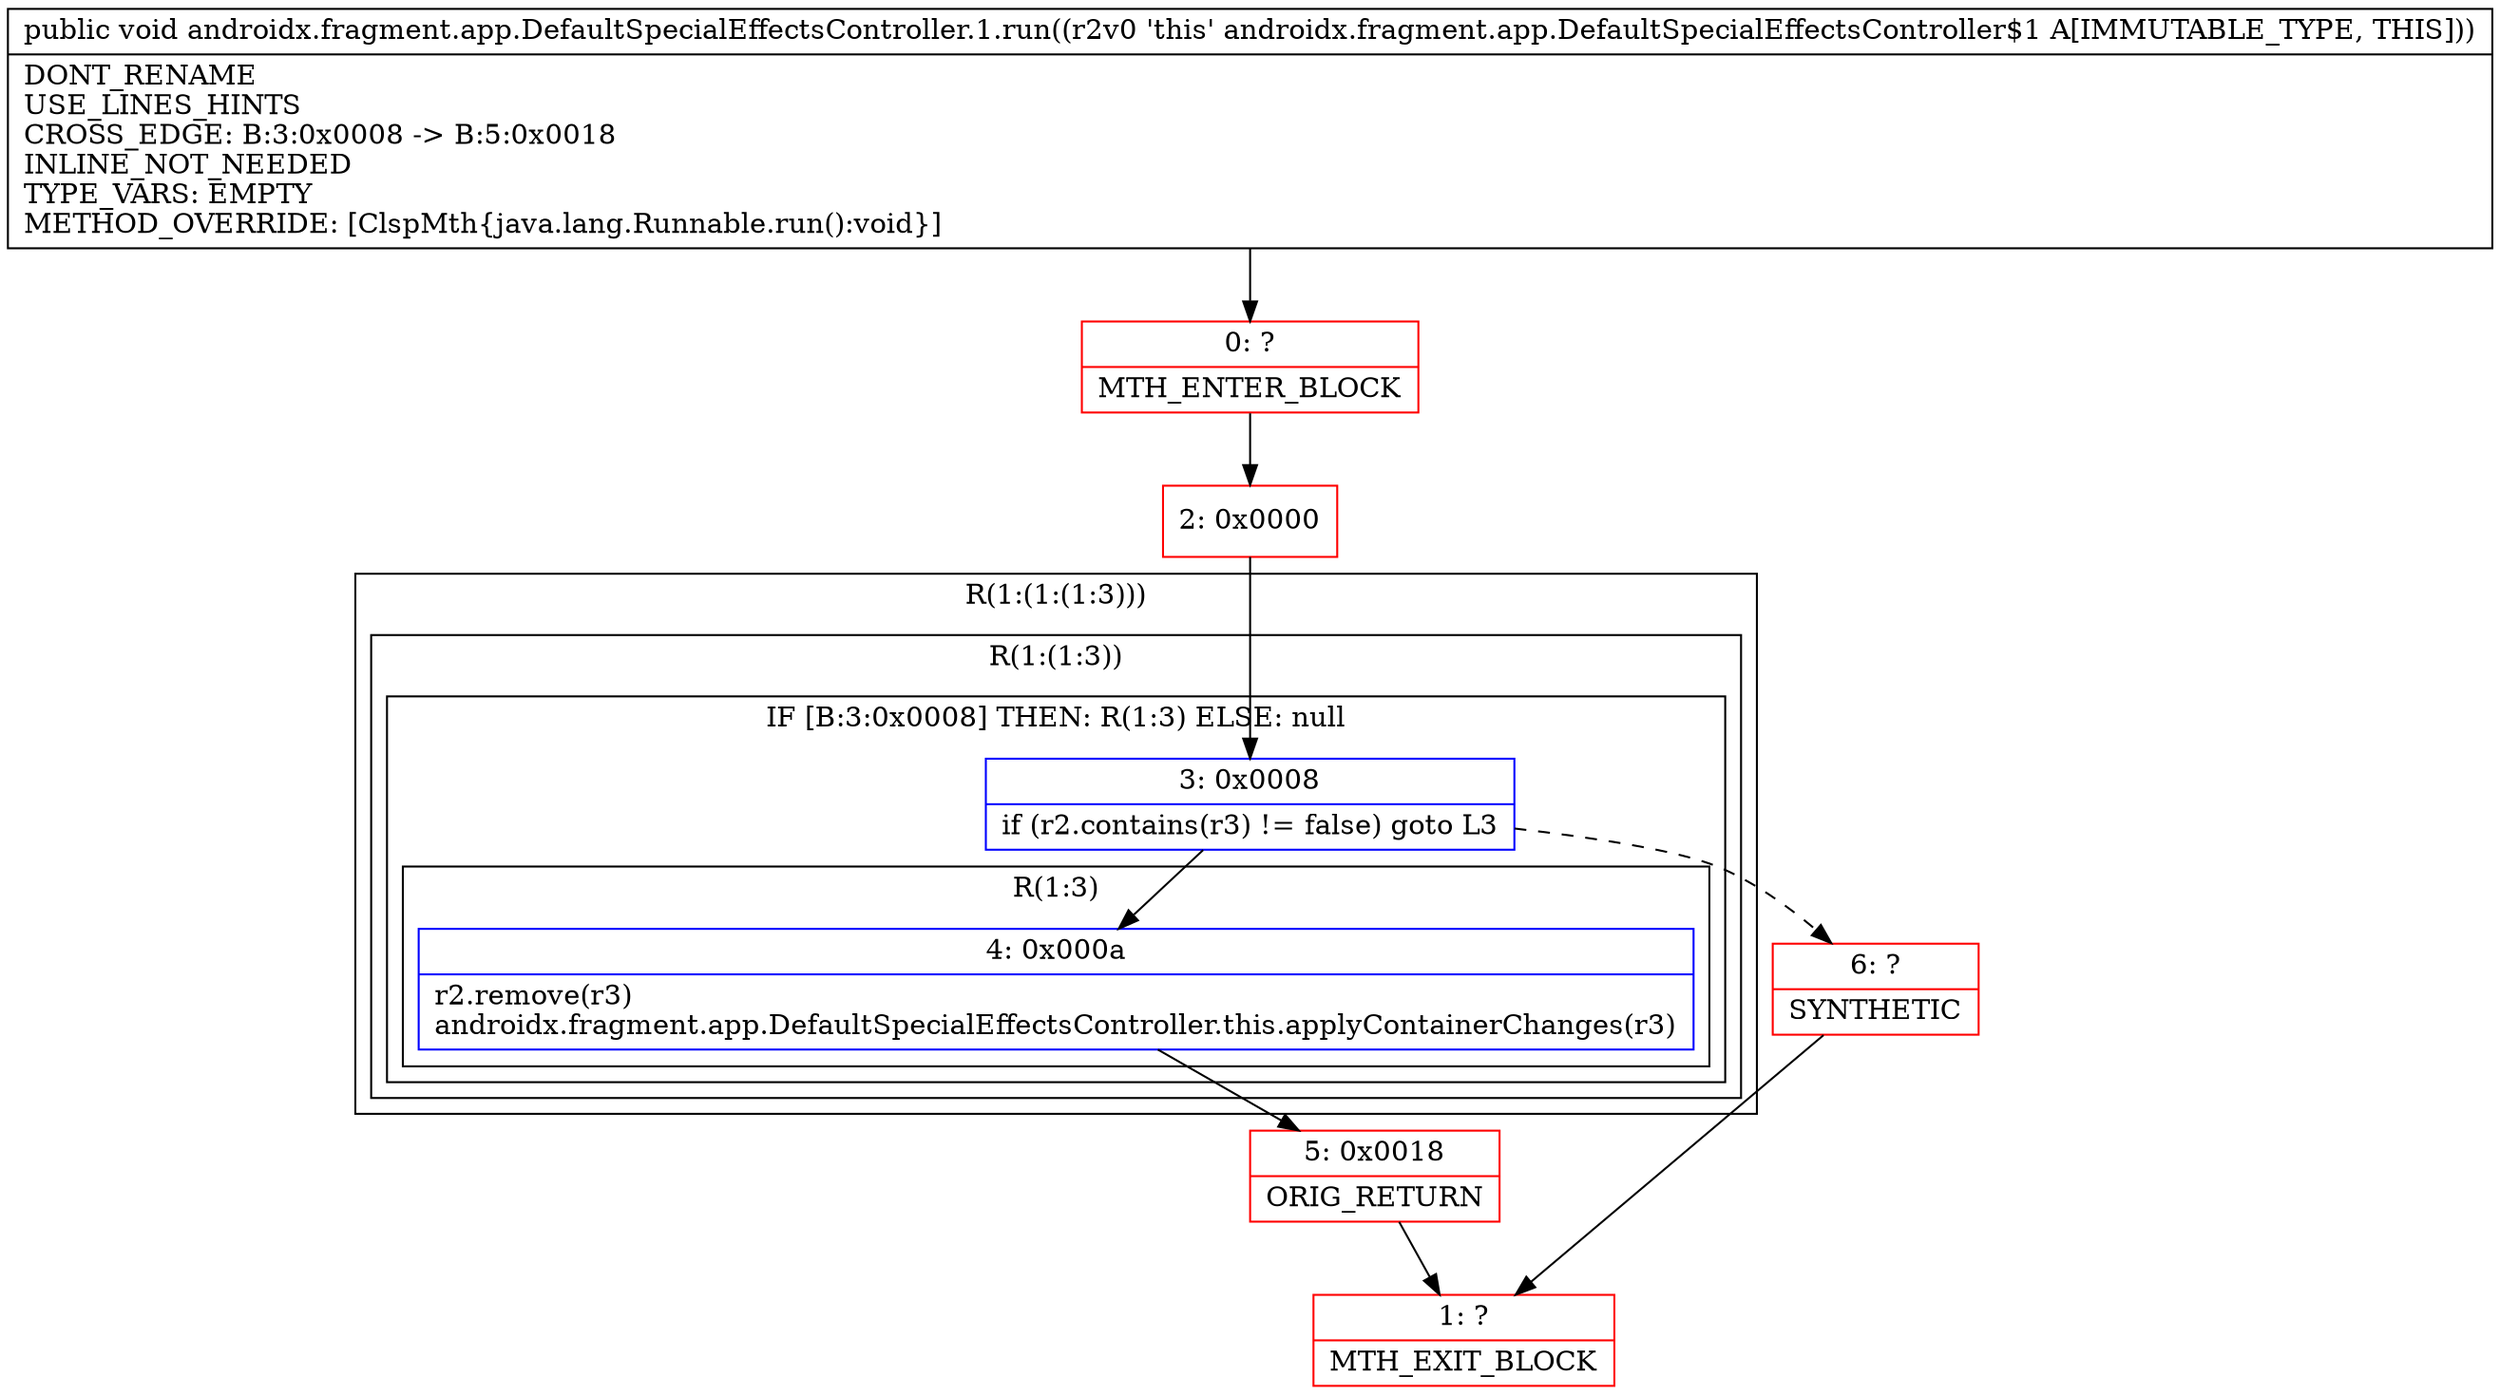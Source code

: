digraph "CFG forandroidx.fragment.app.DefaultSpecialEffectsController.1.run()V" {
subgraph cluster_Region_312460222 {
label = "R(1:(1:(1:3)))";
node [shape=record,color=blue];
subgraph cluster_Region_691327116 {
label = "R(1:(1:3))";
node [shape=record,color=blue];
subgraph cluster_IfRegion_2013052832 {
label = "IF [B:3:0x0008] THEN: R(1:3) ELSE: null";
node [shape=record,color=blue];
Node_3 [shape=record,label="{3\:\ 0x0008|if (r2.contains(r3) != false) goto L3\l}"];
subgraph cluster_Region_447765245 {
label = "R(1:3)";
node [shape=record,color=blue];
Node_4 [shape=record,label="{4\:\ 0x000a|r2.remove(r3)\landroidx.fragment.app.DefaultSpecialEffectsController.this.applyContainerChanges(r3)\l}"];
}
}
}
}
Node_0 [shape=record,color=red,label="{0\:\ ?|MTH_ENTER_BLOCK\l}"];
Node_2 [shape=record,color=red,label="{2\:\ 0x0000}"];
Node_5 [shape=record,color=red,label="{5\:\ 0x0018|ORIG_RETURN\l}"];
Node_1 [shape=record,color=red,label="{1\:\ ?|MTH_EXIT_BLOCK\l}"];
Node_6 [shape=record,color=red,label="{6\:\ ?|SYNTHETIC\l}"];
MethodNode[shape=record,label="{public void androidx.fragment.app.DefaultSpecialEffectsController.1.run((r2v0 'this' androidx.fragment.app.DefaultSpecialEffectsController$1 A[IMMUTABLE_TYPE, THIS]))  | DONT_RENAME\lUSE_LINES_HINTS\lCROSS_EDGE: B:3:0x0008 \-\> B:5:0x0018\lINLINE_NOT_NEEDED\lTYPE_VARS: EMPTY\lMETHOD_OVERRIDE: [ClspMth\{java.lang.Runnable.run():void\}]\l}"];
MethodNode -> Node_0;Node_3 -> Node_4;
Node_3 -> Node_6[style=dashed];
Node_4 -> Node_5;
Node_0 -> Node_2;
Node_2 -> Node_3;
Node_5 -> Node_1;
Node_6 -> Node_1;
}

